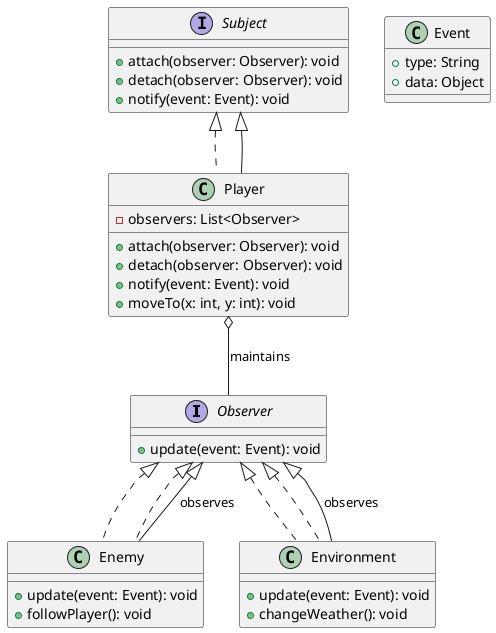 @startuml
hide footbox

interface Observer {
    +update(event: Event): void
}

interface Subject {
    +attach(observer: Observer): void
    +detach(observer: Observer): void
    +notify(event: Event): void
}

class Event {
    +type: String
    +data: Object
}

class Player implements Subject {
    -observers: List<Observer>
    +attach(observer: Observer): void
    +detach(observer: Observer): void
    +notify(event: Event): void
    +moveTo(x: int, y: int): void
}

class Enemy implements Observer {
    +update(event: Event): void
    +followPlayer(): void
}

class Environment implements Observer {
    +update(event: Event): void
    +changeWeather(): void
}

Observer <|.. Enemy
Observer <|.. Environment
Subject <|-- Player

Player o-- Observer : maintains
Enemy --|> Observer : observes
Environment --|> Observer : observes

@enduml
